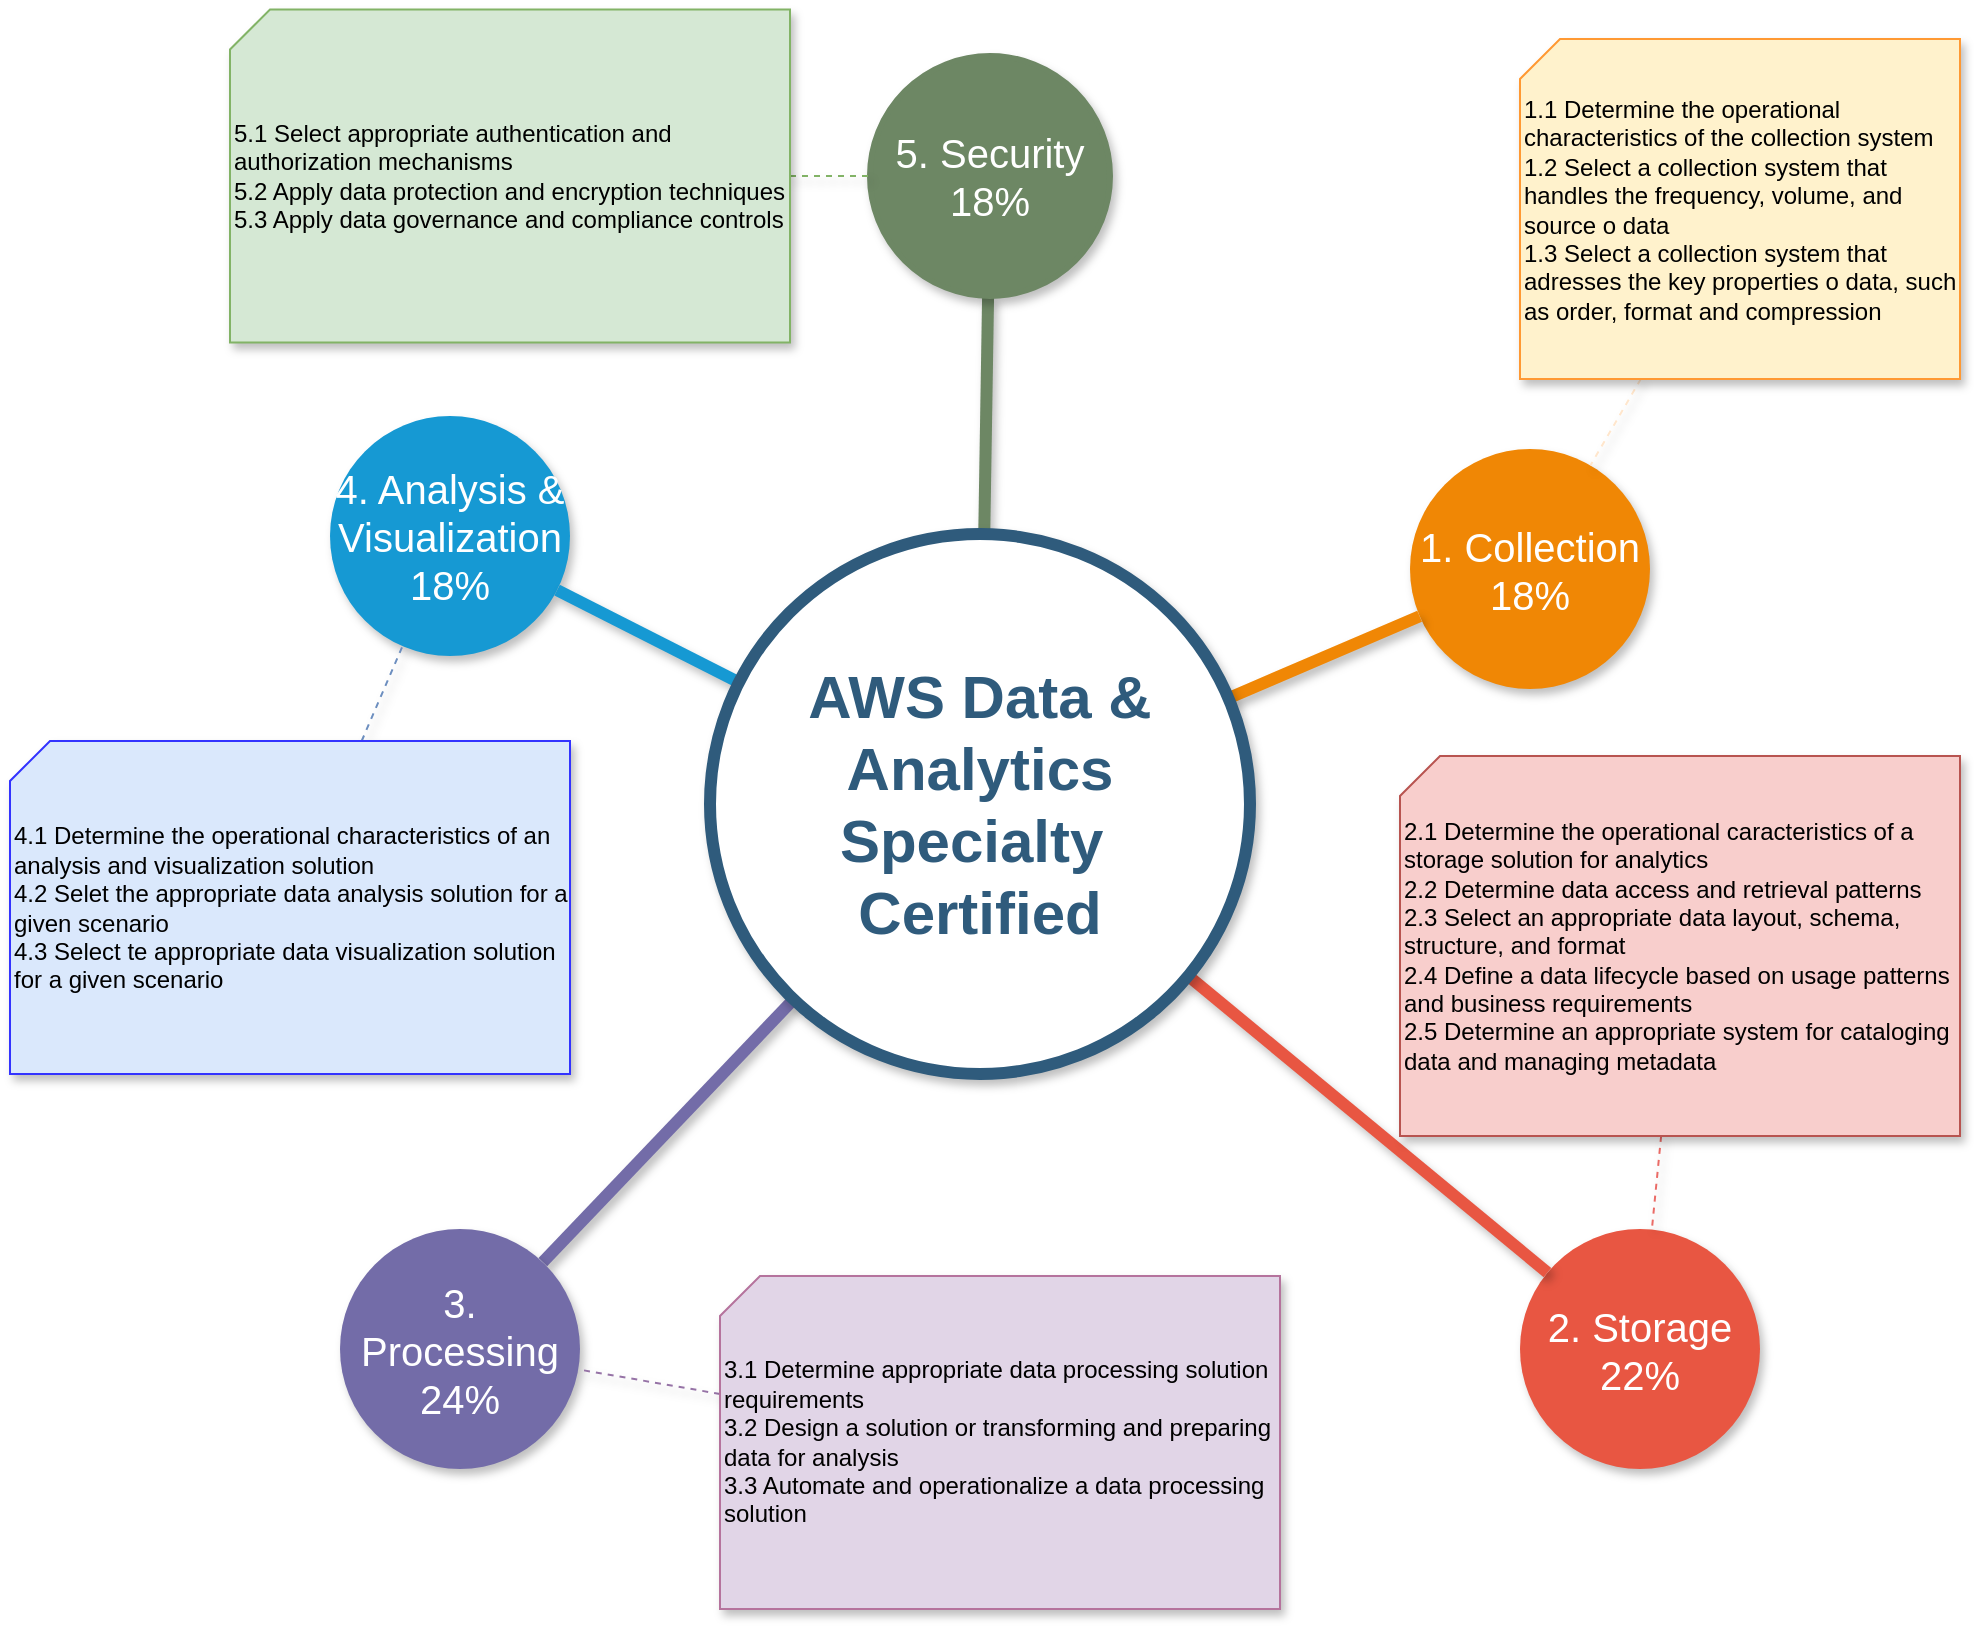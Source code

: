 <mxfile version="15.5.2" type="github">
  <diagram id="6a731a19-8d31-9384-78a2-239565b7b9f0" name="Page-1">
    <mxGraphModel dx="1673" dy="999" grid="1" gridSize="10" guides="1" tooltips="1" connect="1" arrows="1" fold="1" page="1" pageScale="1" pageWidth="1169" pageHeight="827" background="none" math="0" shadow="0">
      <root>
        <mxCell id="0" />
        <mxCell id="1" parent="0" />
        <mxCell id="1350" value="4. Analysis &amp;amp; Visualization 18%" style="ellipse;whiteSpace=wrap;html=1;shadow=1;fontFamily=Helvetica;fontSize=20;fontColor=#FFFFFF;align=center;strokeWidth=3;fillColor=#1699D3;strokeColor=none;" parent="1" vertex="1">
          <mxGeometry x="240" y="220" width="120" height="120" as="geometry" />
        </mxCell>
        <mxCell id="1355" value="1. Collection 18%" style="ellipse;whiteSpace=wrap;html=1;shadow=1;fontFamily=Helvetica;fontSize=20;fontColor=#FFFFFF;align=center;strokeWidth=3;fillColor=#F08705;strokeColor=none;sketch=0;" parent="1" vertex="1">
          <mxGeometry x="780" y="236.5" width="120" height="120" as="geometry" />
        </mxCell>
        <mxCell id="1356" value="2. Storage 22%" style="ellipse;whiteSpace=wrap;html=1;shadow=1;fontFamily=Helvetica;fontSize=20;fontColor=#FFFFFF;align=center;strokeWidth=3;fillColor=#E85642;strokeColor=none;" parent="1" vertex="1">
          <mxGeometry x="835" y="626.5" width="120" height="120" as="geometry" />
        </mxCell>
        <mxCell id="1359" style="endArrow=none;strokeWidth=6;strokeColor=#1699D3;html=1;shadow=1;" parent="1" source="1515" target="1350" edge="1">
          <mxGeometry relative="1" as="geometry" />
        </mxCell>
        <mxCell id="1363" style="endArrow=none;strokeWidth=6;strokeColor=#736CA8;html=1;shadow=1;" parent="1" source="1515" target="1516" edge="1">
          <mxGeometry relative="1" as="geometry" />
        </mxCell>
        <mxCell id="1365" value="" style="edgeStyle=none;endArrow=none;strokeWidth=6;strokeColor=#F08705;html=1;shadow=1;" parent="1" source="1515" target="1355" edge="1">
          <mxGeometry x="-454" y="156.5" width="100" height="100" as="geometry">
            <mxPoint x="-454" y="256.5" as="sourcePoint" />
            <mxPoint x="-354" y="156.5" as="targetPoint" />
          </mxGeometry>
        </mxCell>
        <mxCell id="1366" value="" style="edgeStyle=none;endArrow=none;strokeWidth=6;strokeColor=#E85642;html=1;shadow=1;" parent="1" source="1515" target="1356" edge="1">
          <mxGeometry x="-454" y="156.5" width="100" height="100" as="geometry">
            <mxPoint x="-454" y="256.5" as="sourcePoint" />
            <mxPoint x="-354" y="156.5" as="targetPoint" />
          </mxGeometry>
        </mxCell>
        <mxCell id="85JPZ8DZQDdEnRkXfdhx-1544" style="rounded=1;orthogonalLoop=1;jettySize=auto;html=1;strokeColor=#6D8764;strokeWidth=6;endArrow=none;fillColor=#6d8764;shadow=1;" parent="1" source="1515" target="85JPZ8DZQDdEnRkXfdhx-1543" edge="1">
          <mxGeometry relative="1" as="geometry" />
        </mxCell>
        <mxCell id="1515" value="AWS Data &amp;amp; Analytics Specialty&amp;nbsp; Certified" style="ellipse;whiteSpace=wrap;html=1;shadow=1;fontFamily=Helvetica;fontSize=30;fontColor=#2F5B7C;align=center;strokeColor=#2F5B7C;strokeWidth=6;fillColor=#FFFFFF;fontStyle=1;gradientColor=none;" parent="1" vertex="1">
          <mxGeometry x="430" y="279" width="270" height="270" as="geometry" />
        </mxCell>
        <mxCell id="1516" value="3. Processing 24%" style="ellipse;whiteSpace=wrap;html=1;shadow=1;fontFamily=Helvetica;fontSize=20;fontColor=#FFFFFF;align=center;strokeWidth=3;fillColor=#736ca8;strokeColor=none;" parent="1" vertex="1">
          <mxGeometry x="245" y="626.5" width="120" height="120" as="geometry" />
        </mxCell>
        <mxCell id="85JPZ8DZQDdEnRkXfdhx-1543" value="&lt;font color=&quot;#ffffff&quot;&gt;5. Security 18%&lt;/font&gt;" style="ellipse;whiteSpace=wrap;html=1;shadow=1;fontFamily=Helvetica;fontSize=20;align=center;strokeWidth=3;fillColor=#6d8764;strokeColor=#6D8764;fontColor=#ffffff;" parent="1" vertex="1">
          <mxGeometry x="510" y="40" width="120" height="120" as="geometry" />
        </mxCell>
        <mxCell id="85JPZ8DZQDdEnRkXfdhx-1546" style="edgeStyle=none;rounded=0;orthogonalLoop=1;jettySize=auto;html=1;fontColor=#FFFFFF;strokeColor=#FFE6CC;shadow=1;dashed=1;endArrow=none;endFill=0;" parent="1" source="85JPZ8DZQDdEnRkXfdhx-1545" target="1355" edge="1">
          <mxGeometry relative="1" as="geometry" />
        </mxCell>
        <mxCell id="85JPZ8DZQDdEnRkXfdhx-1545" value="&lt;font color=&quot;#000000&quot;&gt;1.1 Determine the operational characteristics of the collection system&lt;br&gt;1.2 Select a collection system that handles the frequency, volume, and source o data&lt;br&gt;1.3 Select a collection system that adresses the key properties o data, such as order, format and compression&lt;br&gt;&lt;/font&gt;" style="shape=card;whiteSpace=wrap;html=1;fontColor=#FFFFFF;strokeColor=#FF9933;collapsible=1;size=20;container=0;comic=0;treeFolding=1;align=left;horizontal=1;labelPosition=center;verticalLabelPosition=middle;verticalAlign=middle;labelBackgroundColor=none;fillColor=#FFF2CC;rounded=0;sketch=0;shadow=1;" parent="1" vertex="1">
          <mxGeometry x="835" y="31.5" width="220" height="170" as="geometry" />
        </mxCell>
        <mxCell id="_RwUKp7nMh0_ZlNOoDBT-1517" style="rounded=0;orthogonalLoop=1;jettySize=auto;html=1;dashed=1;endArrow=none;endFill=0;shadow=1;strokeColor=#EA6B66;" edge="1" parent="1" source="_RwUKp7nMh0_ZlNOoDBT-1516" target="1356">
          <mxGeometry relative="1" as="geometry" />
        </mxCell>
        <mxCell id="_RwUKp7nMh0_ZlNOoDBT-1516" value="&lt;font color=&quot;#000000&quot;&gt;2.1 Determine the operational caracteristics of a storage solution for analytics&lt;br&gt;2.2 Determine data access and retrieval patterns&lt;br&gt;2.3 Select an appropriate data layout, schema, structure, and format&lt;br&gt;2.4 Define a data lifecycle based on usage patterns and business requirements&lt;br&gt;2.5 Determine an appropriate system for cataloging data and managing metadata&lt;br&gt;&lt;/font&gt;" style="shape=card;whiteSpace=wrap;html=1;strokeColor=#b85450;collapsible=1;size=20;container=0;comic=0;treeFolding=1;align=left;horizontal=1;labelPosition=center;verticalLabelPosition=middle;verticalAlign=middle;labelBackgroundColor=none;fillColor=#f8cecc;rounded=0;sketch=0;shadow=1;" vertex="1" parent="1">
          <mxGeometry x="775" y="390" width="280" height="190" as="geometry" />
        </mxCell>
        <mxCell id="_RwUKp7nMh0_ZlNOoDBT-1520" style="edgeStyle=none;rounded=0;orthogonalLoop=1;jettySize=auto;html=1;shadow=1;dashed=1;endArrow=none;endFill=0;strokeColor=#9673a6;fillColor=#e1d5e7;" edge="1" parent="1" source="_RwUKp7nMh0_ZlNOoDBT-1519" target="1516">
          <mxGeometry relative="1" as="geometry" />
        </mxCell>
        <mxCell id="_RwUKp7nMh0_ZlNOoDBT-1519" value="&lt;font color=&quot;#000000&quot;&gt;3.1 Determine appropriate data processing solution requirements&lt;br&gt;3.2 Design a solution or transforming and preparing data for analysis&lt;br&gt;3.3 Automate and operationalize a data processing solution&lt;br&gt;&lt;/font&gt;" style="shape=card;whiteSpace=wrap;html=1;strokeColor=#B5739D;collapsible=1;size=20;container=0;comic=0;treeFolding=1;align=left;horizontal=1;labelPosition=center;verticalLabelPosition=middle;verticalAlign=middle;labelBackgroundColor=none;fillColor=#e1d5e7;rounded=0;sketch=0;shadow=1;" vertex="1" parent="1">
          <mxGeometry x="435" y="650" width="280" height="166.5" as="geometry" />
        </mxCell>
        <mxCell id="_RwUKp7nMh0_ZlNOoDBT-1523" style="edgeStyle=none;rounded=0;orthogonalLoop=1;jettySize=auto;html=1;shadow=1;dashed=1;endArrow=none;endFill=0;strokeColor=#6c8ebf;fillColor=#dae8fc;" edge="1" parent="1" source="_RwUKp7nMh0_ZlNOoDBT-1522" target="1350">
          <mxGeometry relative="1" as="geometry" />
        </mxCell>
        <mxCell id="_RwUKp7nMh0_ZlNOoDBT-1522" value="&lt;font color=&quot;#000000&quot;&gt;4.1 Determine the operational characteristics of an analysis and visualization solution&lt;br&gt;4.2 Selet the appropriate data analysis solution for a given scenario&lt;br&gt;4.3 Select te appropriate data visualization solution for a given scenario&lt;br&gt;&lt;/font&gt;" style="shape=card;whiteSpace=wrap;html=1;strokeColor=#3333FF;collapsible=1;size=20;container=0;comic=0;treeFolding=1;align=left;horizontal=1;labelPosition=center;verticalLabelPosition=middle;verticalAlign=middle;labelBackgroundColor=none;fillColor=#dae8fc;rounded=0;sketch=0;shadow=1;" vertex="1" parent="1">
          <mxGeometry x="80" y="382.5" width="280" height="166.5" as="geometry" />
        </mxCell>
        <mxCell id="_RwUKp7nMh0_ZlNOoDBT-1525" style="edgeStyle=none;rounded=0;orthogonalLoop=1;jettySize=auto;html=1;shadow=1;dashed=1;endArrow=none;endFill=0;strokeColor=#82b366;fillColor=#d5e8d4;" edge="1" parent="1" source="_RwUKp7nMh0_ZlNOoDBT-1524" target="85JPZ8DZQDdEnRkXfdhx-1543">
          <mxGeometry relative="1" as="geometry" />
        </mxCell>
        <mxCell id="_RwUKp7nMh0_ZlNOoDBT-1524" value="&lt;font color=&quot;#000000&quot;&gt;5.1 Select appropriate authentication and authorization mechanisms&lt;br&gt;5.2 Apply data protection and encryption techniques&lt;br&gt;5.3 Apply data governance and compliance controls&lt;br&gt;&lt;/font&gt;" style="shape=card;whiteSpace=wrap;html=1;strokeColor=#82b366;collapsible=1;size=20;container=0;comic=0;treeFolding=1;align=left;horizontal=1;labelPosition=center;verticalLabelPosition=middle;verticalAlign=middle;labelBackgroundColor=none;fillColor=#d5e8d4;rounded=0;sketch=0;shadow=1;" vertex="1" parent="1">
          <mxGeometry x="190" y="16.75" width="280" height="166.5" as="geometry" />
        </mxCell>
      </root>
    </mxGraphModel>
  </diagram>
</mxfile>
